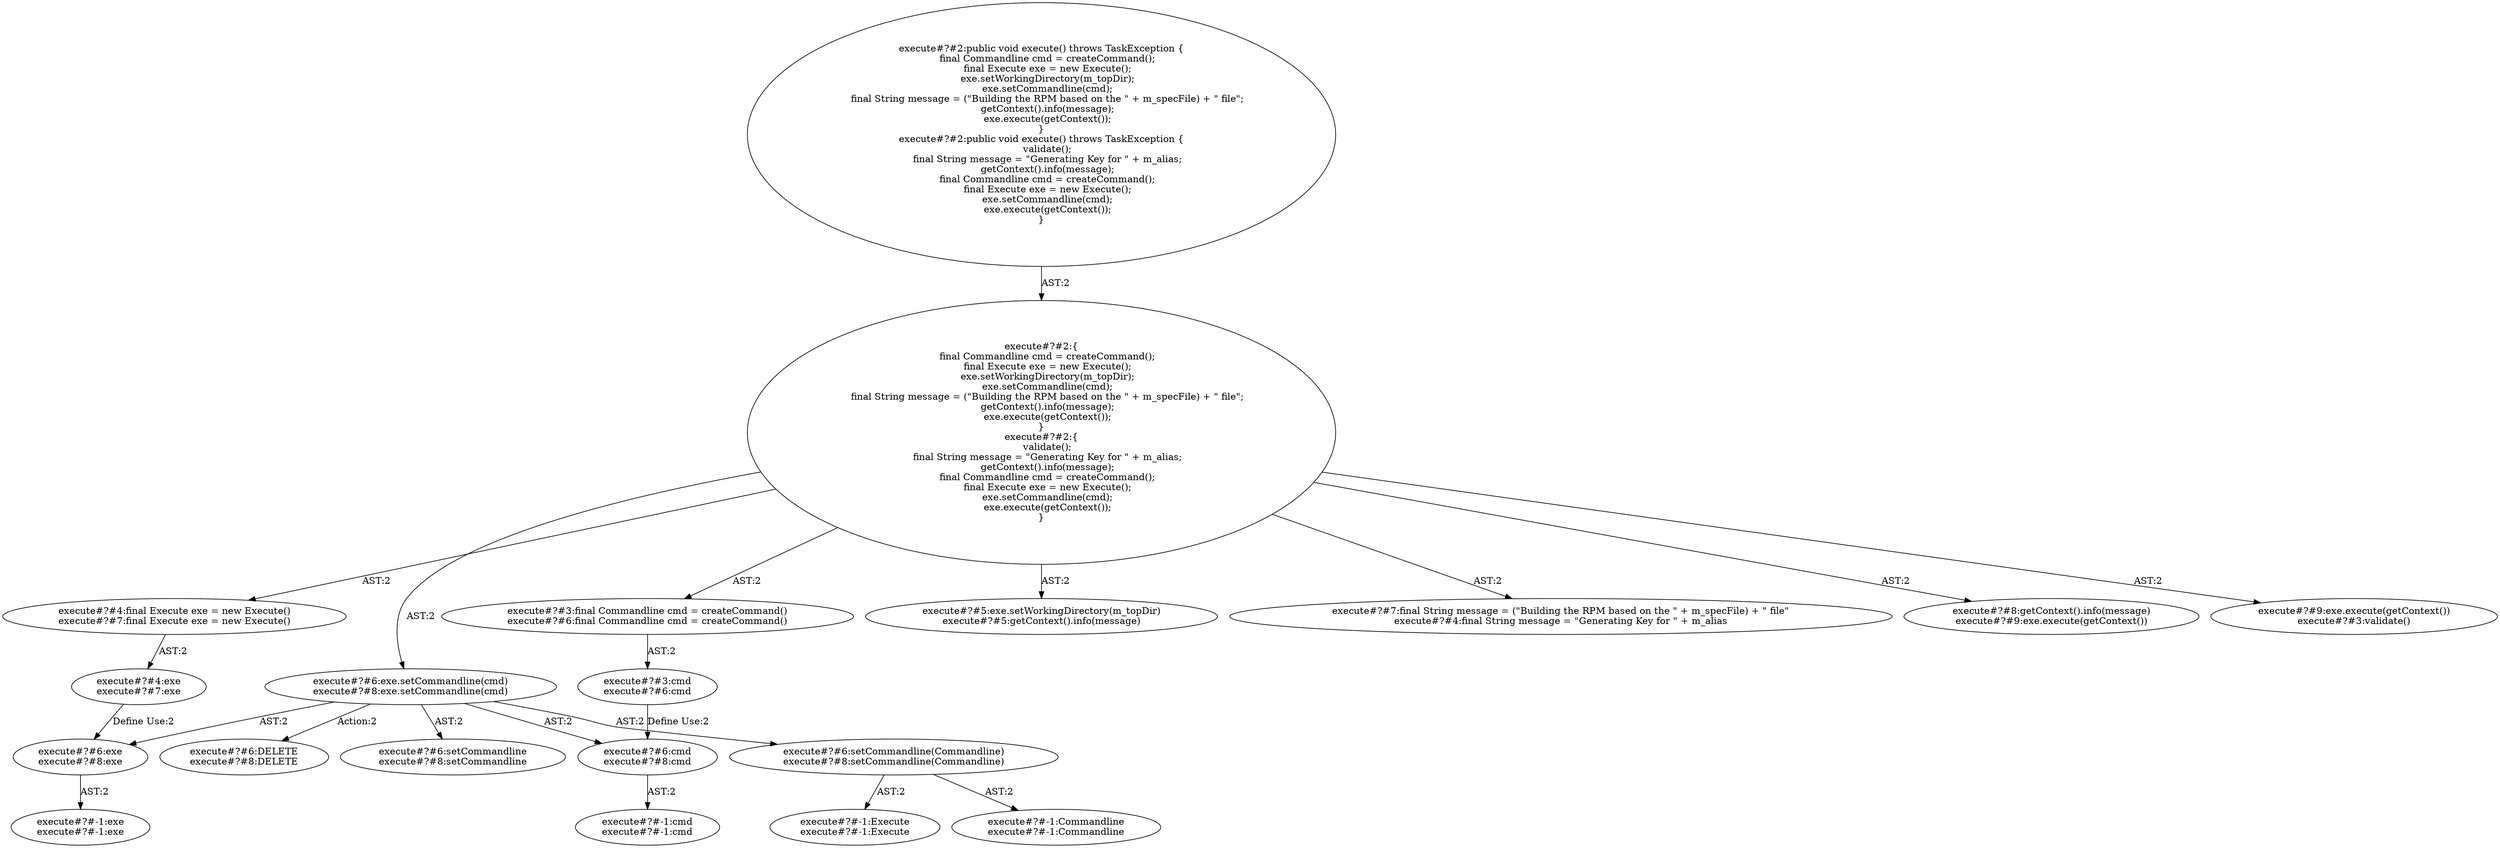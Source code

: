 digraph "Pattern" {
0 [label="execute#?#6:DELETE
execute#?#8:DELETE" shape=ellipse]
1 [label="execute#?#6:exe.setCommandline(cmd)
execute#?#8:exe.setCommandline(cmd)" shape=ellipse]
2 [label="execute#?#2:\{
    final Commandline cmd = createCommand();
    final Execute exe = new Execute();
    exe.setWorkingDirectory(m_topDir);
    exe.setCommandline(cmd);
    final String message = (\"Building the RPM based on the \" + m_specFile) + \" file\";
    getContext().info(message);
    exe.execute(getContext());
\}
execute#?#2:\{
    validate();
    final String message = \"Generating Key for \" + m_alias;
    getContext().info(message);
    final Commandline cmd = createCommand();
    final Execute exe = new Execute();
    exe.setCommandline(cmd);
    exe.execute(getContext());
\}" shape=ellipse]
3 [label="execute#?#2:public void execute() throws TaskException \{
    final Commandline cmd = createCommand();
    final Execute exe = new Execute();
    exe.setWorkingDirectory(m_topDir);
    exe.setCommandline(cmd);
    final String message = (\"Building the RPM based on the \" + m_specFile) + \" file\";
    getContext().info(message);
    exe.execute(getContext());
\}
execute#?#2:public void execute() throws TaskException \{
    validate();
    final String message = \"Generating Key for \" + m_alias;
    getContext().info(message);
    final Commandline cmd = createCommand();
    final Execute exe = new Execute();
    exe.setCommandline(cmd);
    exe.execute(getContext());
\}" shape=ellipse]
4 [label="execute#?#3:final Commandline cmd = createCommand()
execute#?#6:final Commandline cmd = createCommand()" shape=ellipse]
5 [label="execute#?#4:final Execute exe = new Execute()
execute#?#7:final Execute exe = new Execute()" shape=ellipse]
6 [label="execute#?#5:exe.setWorkingDirectory(m_topDir)
execute#?#5:getContext().info(message)" shape=ellipse]
7 [label="execute#?#7:final String message = (\"Building the RPM based on the \" + m_specFile) + \" file\"
execute#?#4:final String message = \"Generating Key for \" + m_alias" shape=ellipse]
8 [label="execute#?#8:getContext().info(message)
execute#?#9:exe.execute(getContext())" shape=ellipse]
9 [label="execute#?#9:exe.execute(getContext())
execute#?#3:validate()" shape=ellipse]
10 [label="execute#?#6:setCommandline
execute#?#8:setCommandline" shape=ellipse]
11 [label="execute#?#6:exe
execute#?#8:exe" shape=ellipse]
12 [label="execute#?#4:exe
execute#?#7:exe" shape=ellipse]
13 [label="execute#?#-1:exe
execute#?#-1:exe" shape=ellipse]
14 [label="execute#?#6:setCommandline(Commandline)
execute#?#8:setCommandline(Commandline)" shape=ellipse]
15 [label="execute#?#-1:Execute
execute#?#-1:Execute" shape=ellipse]
16 [label="execute#?#-1:Commandline
execute#?#-1:Commandline" shape=ellipse]
17 [label="execute#?#6:cmd
execute#?#8:cmd" shape=ellipse]
18 [label="execute#?#3:cmd
execute#?#6:cmd" shape=ellipse]
19 [label="execute#?#-1:cmd
execute#?#-1:cmd" shape=ellipse]
1 -> 0 [label="Action:2"];
1 -> 10 [label="AST:2"];
1 -> 11 [label="AST:2"];
1 -> 14 [label="AST:2"];
1 -> 17 [label="AST:2"];
2 -> 1 [label="AST:2"];
2 -> 4 [label="AST:2"];
2 -> 5 [label="AST:2"];
2 -> 6 [label="AST:2"];
2 -> 7 [label="AST:2"];
2 -> 8 [label="AST:2"];
2 -> 9 [label="AST:2"];
3 -> 2 [label="AST:2"];
4 -> 18 [label="AST:2"];
5 -> 12 [label="AST:2"];
11 -> 13 [label="AST:2"];
12 -> 11 [label="Define Use:2"];
14 -> 15 [label="AST:2"];
14 -> 16 [label="AST:2"];
17 -> 19 [label="AST:2"];
18 -> 17 [label="Define Use:2"];
}